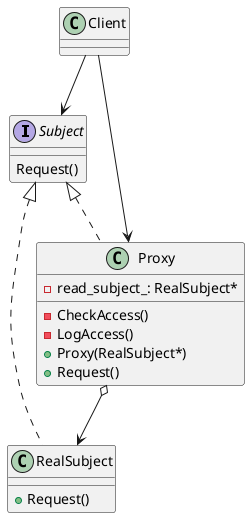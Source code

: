 @startuml

Subject <|.. RealSubject

interface Subject{
    Request()
}

class RealSubject{
    + Request()
}

Subject <|.. Proxy
Proxy o--> RealSubject
class Proxy{
    - read_subject_: RealSubject*
    - CheckAccess()
    - LogAccess()
    + Proxy(RealSubject*)
    + Request()
}

Client --> Subject
Client --> Proxy


@enduml